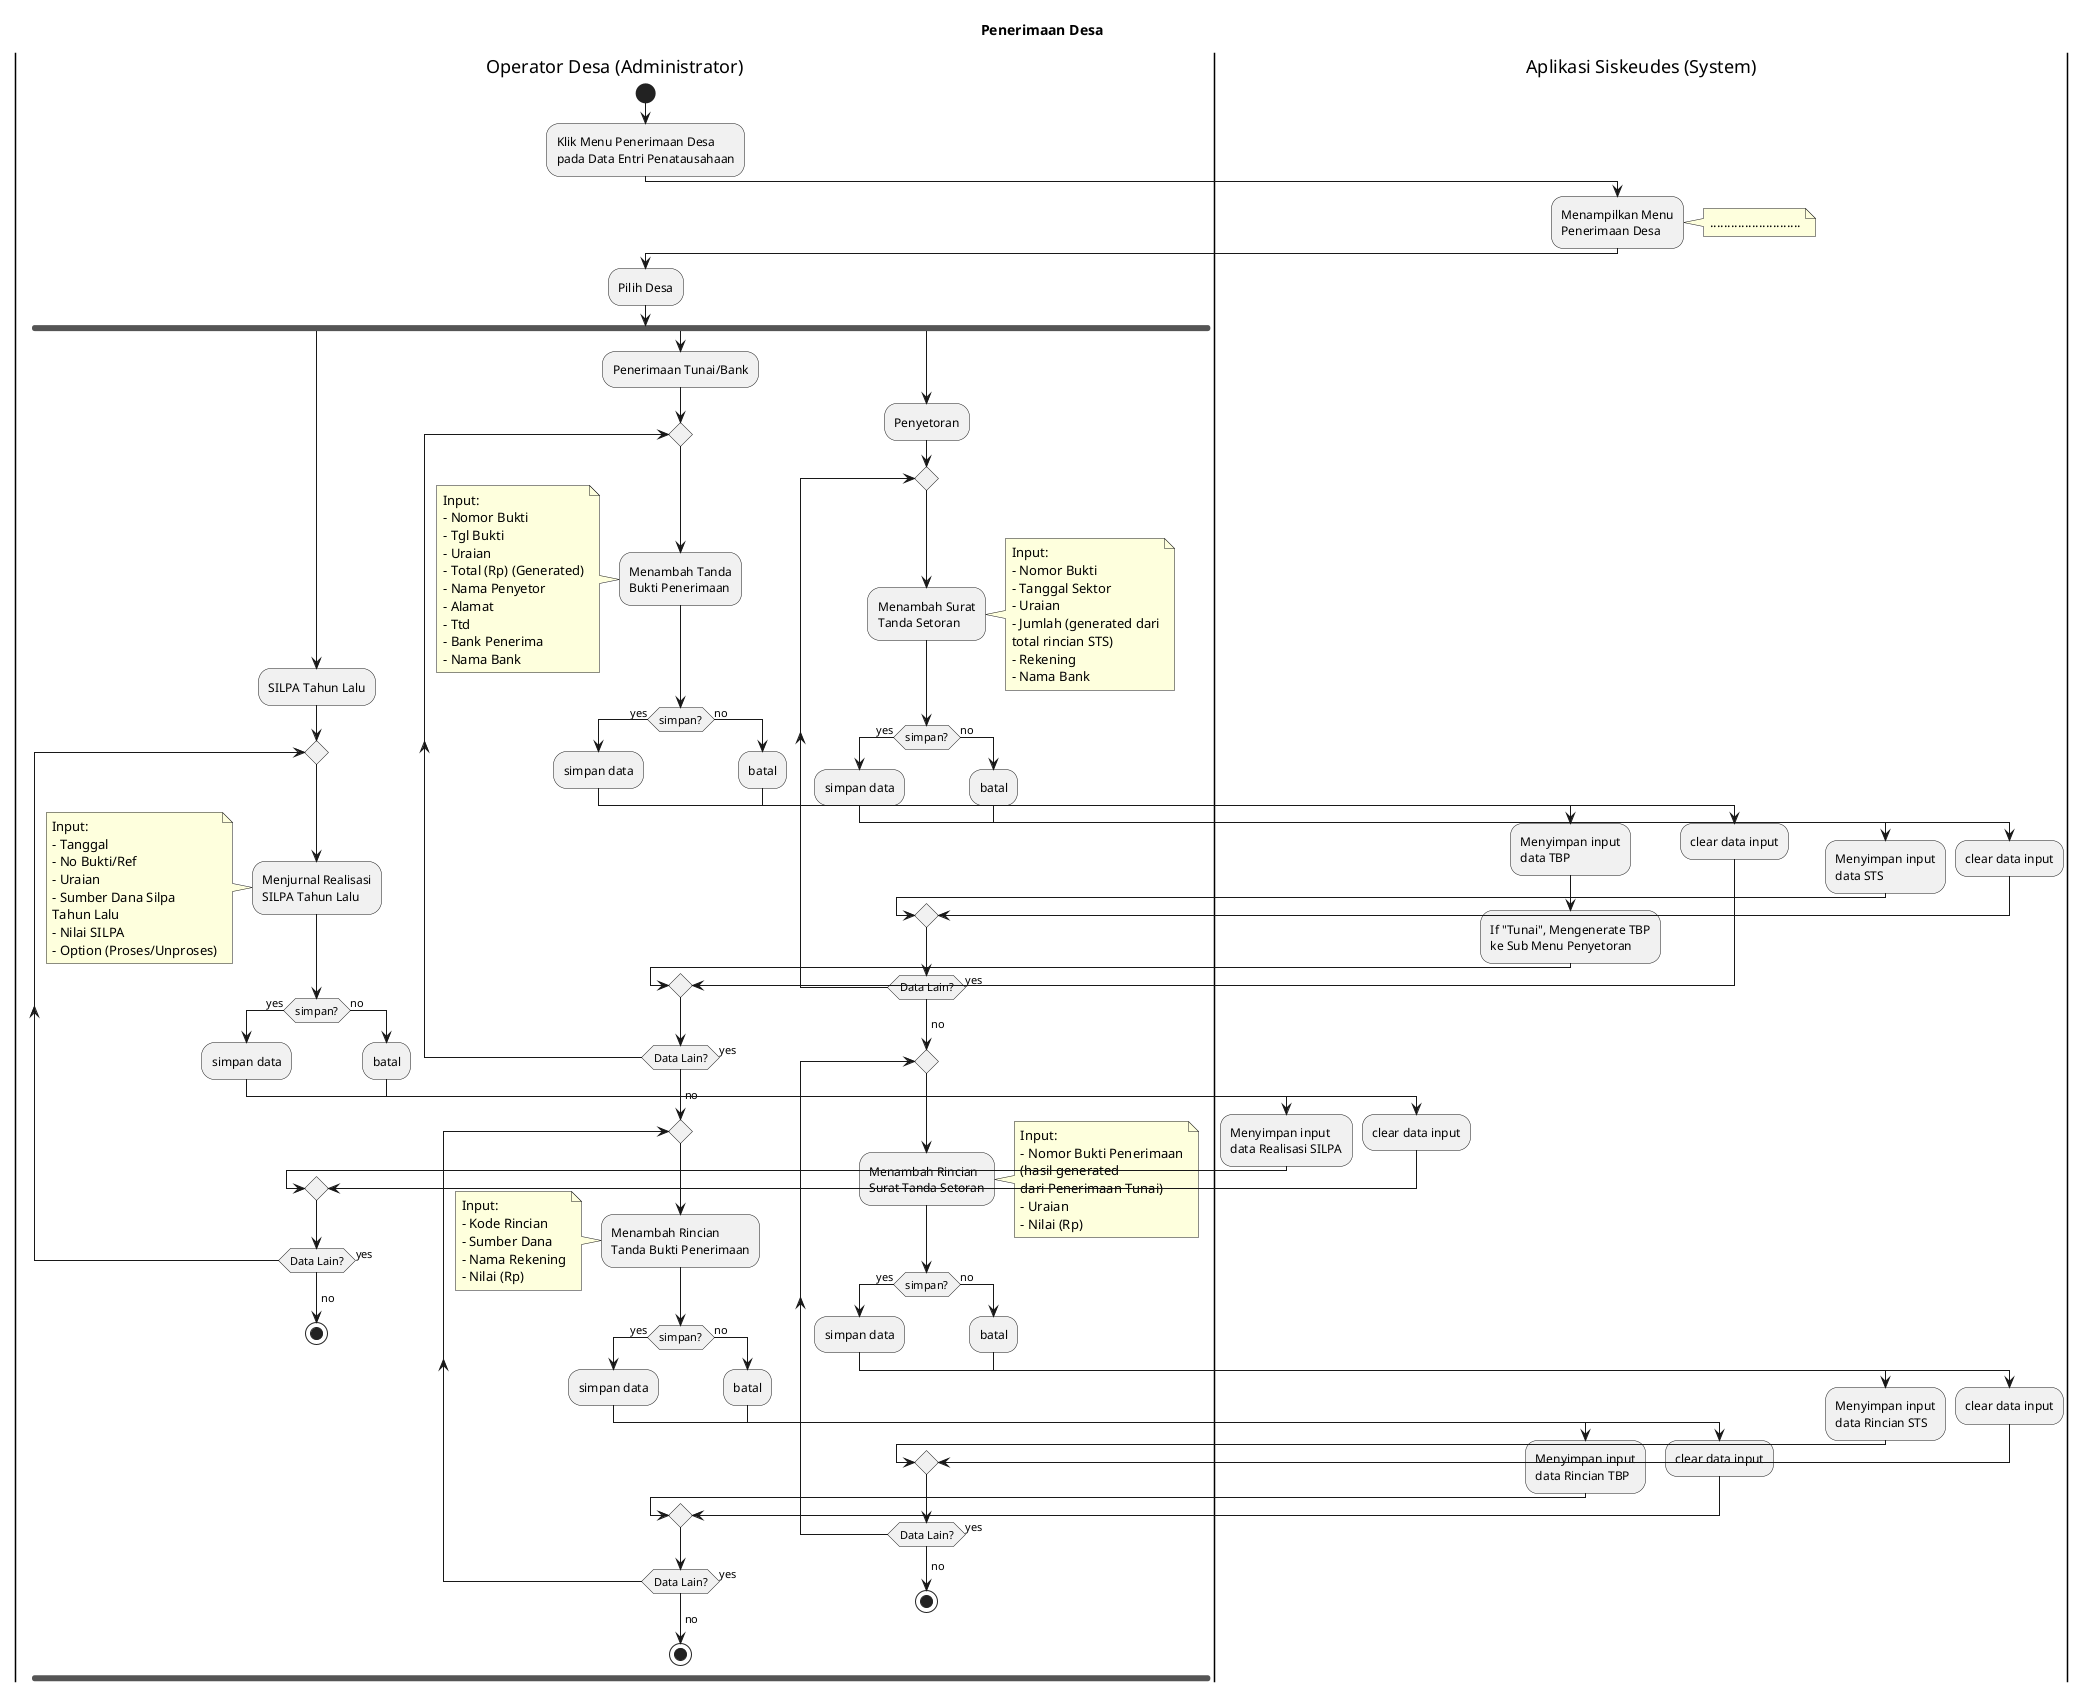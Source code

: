 @startuml
title "Penerimaan Desa"
|Operator Desa (Administrator)|
start
:Klik Menu Penerimaan Desa
pada Data Entri Penatausahaan;

|Aplikasi Siskeudes (System)|
:Menampilkan Menu
Penerimaan Desa;
note right
    ..........................
end note
|Operator Desa (Administrator)|
:Pilih Desa;
fork
    :SILPA Tahun Lalu;
    repeat
        :Menjurnal Realisasi
        SILPA Tahun Lalu;
        note left
            Input:
            - Tanggal
            - No Bukti/Ref
            - Uraian
            - Sumber Dana Silpa
            Tahun Lalu
            - Nilai SILPA
            - Option (Proses/Unproses)
        end note
        if (simpan?) then (yes)
            :simpan data;
            |Aplikasi Siskeudes (System)|
            :Menyimpan input
            data Realisasi SILPA;

        else (no)
            |Operator Desa (Administrator)|
            :batal;
            |Aplikasi Siskeudes (System)|
            :clear data input;
        endif
        |Operator Desa (Administrator)|
    repeat while (Data Lain?) is (yes)
    ->no;
    stop
fork again
    :Penerimaan Tunai/Bank;
    repeat
        :Menambah Tanda
        Bukti Penerimaan;
        note left
            Input:
            - Nomor Bukti
            - Tgl Bukti
            - Uraian
            - Total (Rp) (Generated)
            - Nama Penyetor
            - Alamat
            - Ttd
            - Bank Penerima
            - Nama Bank
        end note
        if (simpan?) then (yes)
            :simpan data;
            |Aplikasi Siskeudes (System)|
            :Menyimpan input
            data TBP;
            :If "Tunai", Mengenerate TBP
            ke Sub Menu Penyetoran;
        else (no)
            |Operator Desa (Administrator)|
            :batal;
            |Aplikasi Siskeudes (System)|
            :clear data input;
        endif
        |Operator Desa (Administrator)|
    repeat while (Data Lain?) is (yes)
    ->no;
    repeat
        :Menambah Rincian
        Tanda Bukti Penerimaan;
        note left
            Input:
            - Kode Rincian
            - Sumber Dana
            - Nama Rekening
            - Nilai (Rp)
        end note
        if (simpan?) then (yes)
            :simpan data;
            |Aplikasi Siskeudes (System)|
            :Menyimpan input
            data Rincian TBP;

        else (no)
            |Operator Desa (Administrator)|
            :batal;
            |Aplikasi Siskeudes (System)|
            :clear data input;
        endif
        |Operator Desa (Administrator)|
    repeat while (Data Lain?) is (yes)
    ->no;
    stop
fork again
    :Penyetoran;
    repeat
        :Menambah Surat
        Tanda Setoran;
        note right
            Input:
            - Nomor Bukti
            - Tanggal Sektor
            - Uraian
            - Jumlah (generated dari
            total rincian STS)
            - Rekening
            - Nama Bank
        end note
        if (simpan?) then (yes)
            :simpan data;
            |Aplikasi Siskeudes (System)|
            :Menyimpan input
            data STS;
        else (no)
            |Operator Desa (Administrator)|
            :batal;
            |Aplikasi Siskeudes (System)|
            :clear data input;
        endif
        |Operator Desa (Administrator)|
    repeat while (Data Lain?) is (yes)
    ->no;
    repeat
        :Menambah Rincian
        Surat Tanda Setoran;
        note right
            Input:
            - Nomor Bukti Penerimaan
            (hasil generated
            dari Penerimaan Tunai)
            - Uraian
            - Nilai (Rp)
        end note
        if (simpan?) then (yes)
            :simpan data;
            |Aplikasi Siskeudes (System)|
            :Menyimpan input
            data Rincian STS;

        else (no)
            |Operator Desa (Administrator)|
            :batal;
            |Aplikasi Siskeudes (System)|
            :clear data input;
        endif
        |Operator Desa (Administrator)|
    repeat while (Data Lain?) is (yes)
    ->no;
    stop
    @enduml
